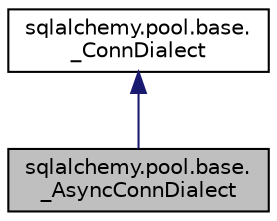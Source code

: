 digraph "sqlalchemy.pool.base._AsyncConnDialect"
{
 // LATEX_PDF_SIZE
  edge [fontname="Helvetica",fontsize="10",labelfontname="Helvetica",labelfontsize="10"];
  node [fontname="Helvetica",fontsize="10",shape=record];
  Node1 [label="sqlalchemy.pool.base.\l_AsyncConnDialect",height=0.2,width=0.4,color="black", fillcolor="grey75", style="filled", fontcolor="black",tooltip=" "];
  Node2 -> Node1 [dir="back",color="midnightblue",fontsize="10",style="solid",fontname="Helvetica"];
  Node2 [label="sqlalchemy.pool.base.\l_ConnDialect",height=0.2,width=0.4,color="black", fillcolor="white", style="filled",URL="$classsqlalchemy_1_1pool_1_1base_1_1__ConnDialect.html",tooltip=" "];
}
